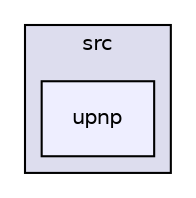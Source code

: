 digraph "upnp" {
  compound=true
  node [ fontsize="10", fontname="Helvetica"];
  edge [ labelfontsize="10", labelfontname="Helvetica"];
  subgraph clusterdir_68267d1309a1af8e8297ef4c3efbcdba {
    graph [ bgcolor="#ddddee", pencolor="black", label="src" fontname="Helvetica", fontsize="10", URL="dir_68267d1309a1af8e8297ef4c3efbcdba.html"]
  dir_5804deee73e9aea531c36e65f321ca89 [shape=box, label="upnp", style="filled", fillcolor="#eeeeff", pencolor="black", URL="dir_5804deee73e9aea531c36e65f321ca89.html"];
  }
}
